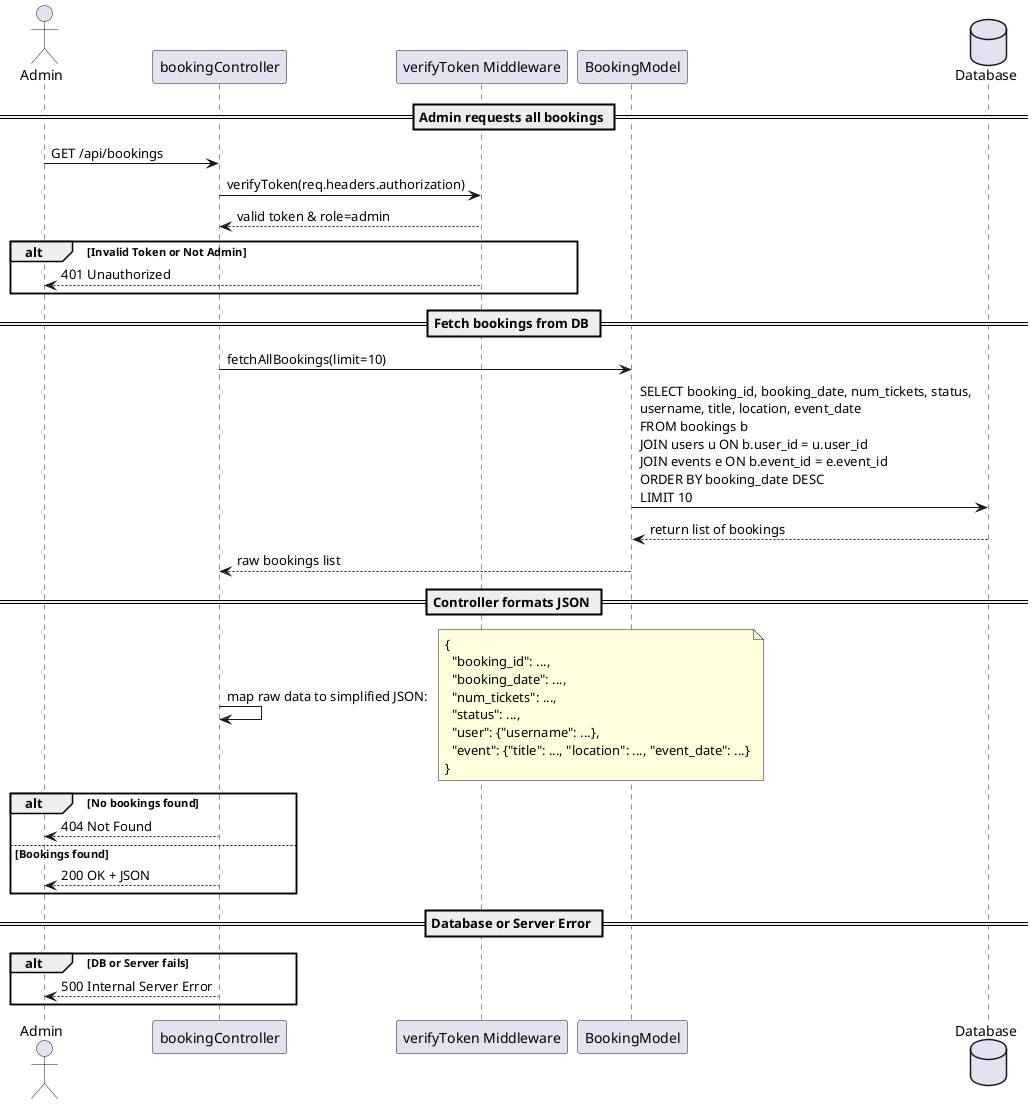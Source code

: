 @startuml
actor Admin
participant "bookingController" as BC
participant "verifyToken Middleware" as VT
participant "BookingModel" as BM
database "Database" as DB

== Admin requests all bookings ==
Admin -> BC : GET /api/bookings
BC -> VT : verifyToken(req.headers.authorization)
VT --> BC : valid token & role=admin
alt Invalid Token or Not Admin
    VT --> Admin : 401 Unauthorized
end

== Fetch bookings from DB ==
BC -> BM : fetchAllBookings(limit=10)
BM -> DB : SELECT booking_id, booking_date, num_tickets, status,\nusername, title, location, event_date\nFROM bookings b\nJOIN users u ON b.user_id = u.user_id\nJOIN events e ON b.event_id = e.event_id\nORDER BY booking_date DESC\nLIMIT 10
DB --> BM : return list of bookings
BM --> BC : raw bookings list

== Controller formats JSON ==
BC -> BC : map raw data to simplified JSON:
note right
{
  "booking_id": ...,
  "booking_date": ...,
  "num_tickets": ...,
  "status": ...,
  "user": {"username": ...},
  "event": {"title": ..., "location": ..., "event_date": ...}
}
end note

alt No bookings found
    BC --> Admin : 404 Not Found
else Bookings found
    BC --> Admin : 200 OK + JSON 
end

== Database or Server Error ==
alt DB or Server fails
    BC --> Admin : 500 Internal Server Error
end

@enduml
